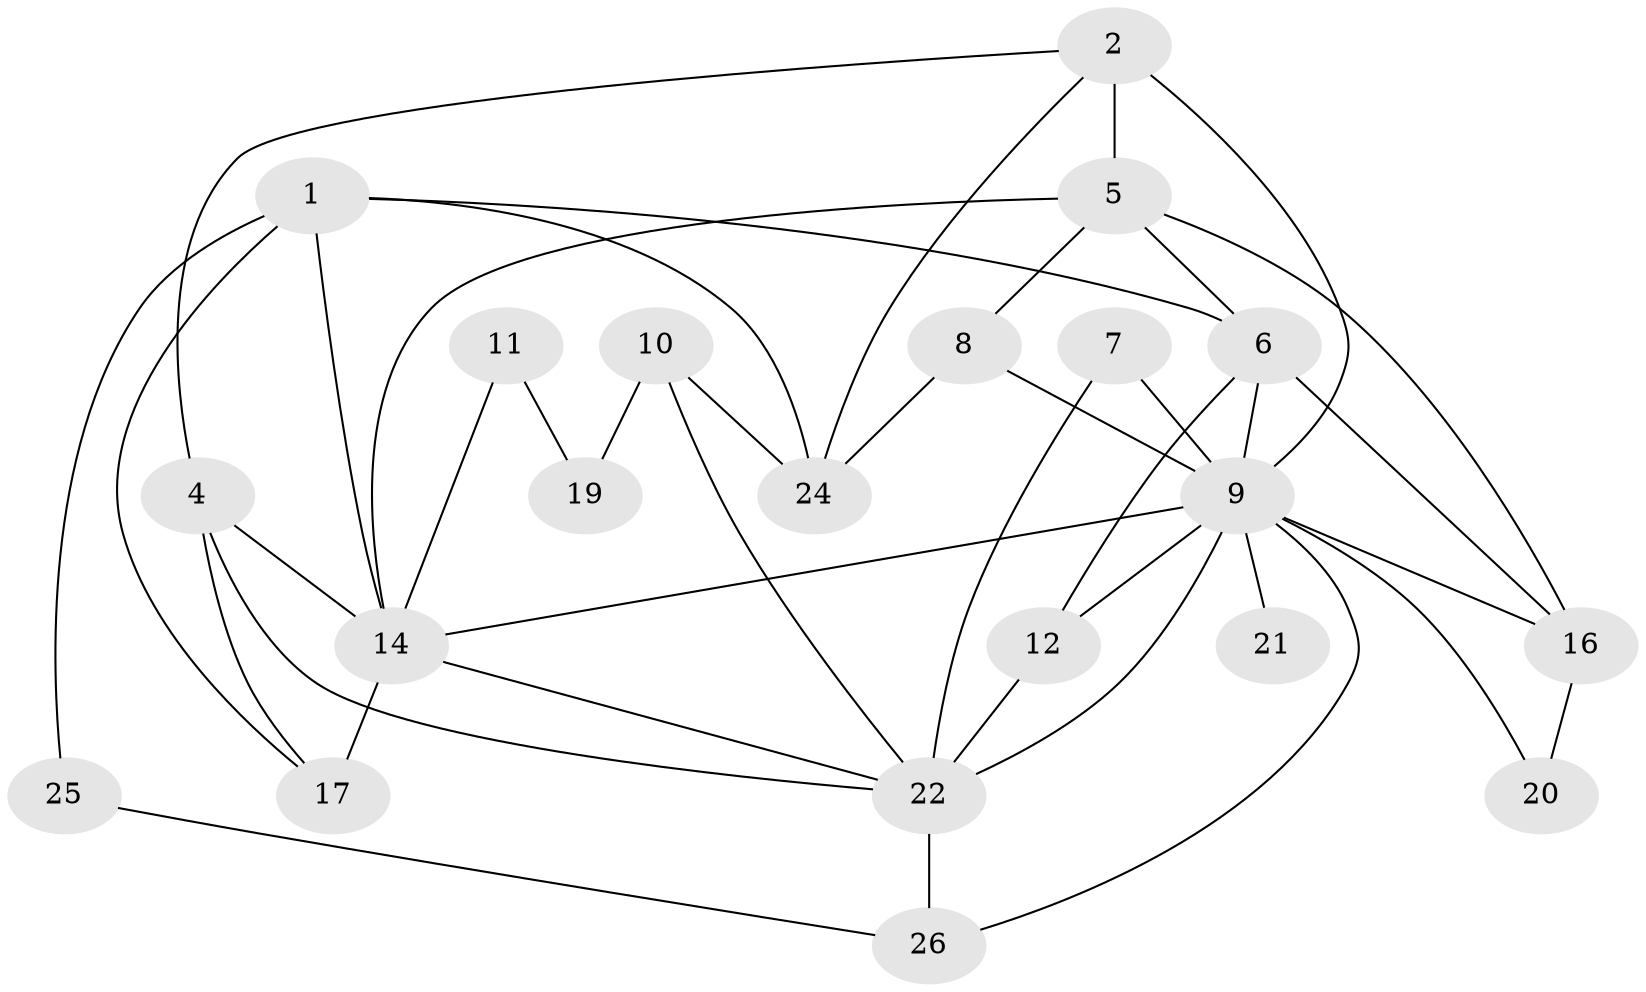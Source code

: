 // original degree distribution, {3: 0.2714285714285714, 0: 0.08571428571428572, 1: 0.22857142857142856, 2: 0.17142857142857143, 5: 0.07142857142857142, 6: 0.07142857142857142, 4: 0.1}
// Generated by graph-tools (version 1.1) at 2025/48/03/04/25 22:48:29]
// undirected, 21 vertices, 41 edges
graph export_dot {
  node [color=gray90,style=filled];
  1;
  2;
  4;
  5;
  6;
  7;
  8;
  9;
  10;
  11;
  12;
  14;
  16;
  17;
  19;
  20;
  21;
  22;
  24;
  25;
  26;
  1 -- 6 [weight=1.0];
  1 -- 14 [weight=1.0];
  1 -- 17 [weight=1.0];
  1 -- 24 [weight=1.0];
  1 -- 25 [weight=1.0];
  2 -- 4 [weight=1.0];
  2 -- 5 [weight=1.0];
  2 -- 9 [weight=2.0];
  2 -- 24 [weight=1.0];
  4 -- 14 [weight=1.0];
  4 -- 17 [weight=1.0];
  4 -- 22 [weight=1.0];
  5 -- 6 [weight=1.0];
  5 -- 8 [weight=1.0];
  5 -- 14 [weight=1.0];
  5 -- 16 [weight=1.0];
  6 -- 9 [weight=1.0];
  6 -- 12 [weight=1.0];
  6 -- 16 [weight=1.0];
  7 -- 9 [weight=1.0];
  7 -- 22 [weight=3.0];
  8 -- 9 [weight=2.0];
  8 -- 24 [weight=1.0];
  9 -- 12 [weight=1.0];
  9 -- 14 [weight=2.0];
  9 -- 16 [weight=1.0];
  9 -- 20 [weight=1.0];
  9 -- 21 [weight=1.0];
  9 -- 22 [weight=1.0];
  9 -- 26 [weight=1.0];
  10 -- 19 [weight=1.0];
  10 -- 22 [weight=1.0];
  10 -- 24 [weight=1.0];
  11 -- 14 [weight=1.0];
  11 -- 19 [weight=1.0];
  12 -- 22 [weight=1.0];
  14 -- 17 [weight=2.0];
  14 -- 22 [weight=1.0];
  16 -- 20 [weight=1.0];
  22 -- 26 [weight=1.0];
  25 -- 26 [weight=1.0];
}
